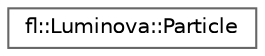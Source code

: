 digraph "Graphical Class Hierarchy"
{
 // INTERACTIVE_SVG=YES
 // LATEX_PDF_SIZE
  bgcolor="transparent";
  edge [fontname=Helvetica,fontsize=10,labelfontname=Helvetica,labelfontsize=10];
  node [fontname=Helvetica,fontsize=10,shape=box,height=0.2,width=0.4];
  rankdir="LR";
  Node0 [id="Node000000",label="fl::Luminova::Particle",height=0.2,width=0.4,color="grey40", fillcolor="white", style="filled",URL="$d4/df2/classfl_1_1_luminova.html#d1/d8a/structfl_1_1_luminova_1_1_particle",tooltip=" "];
}
